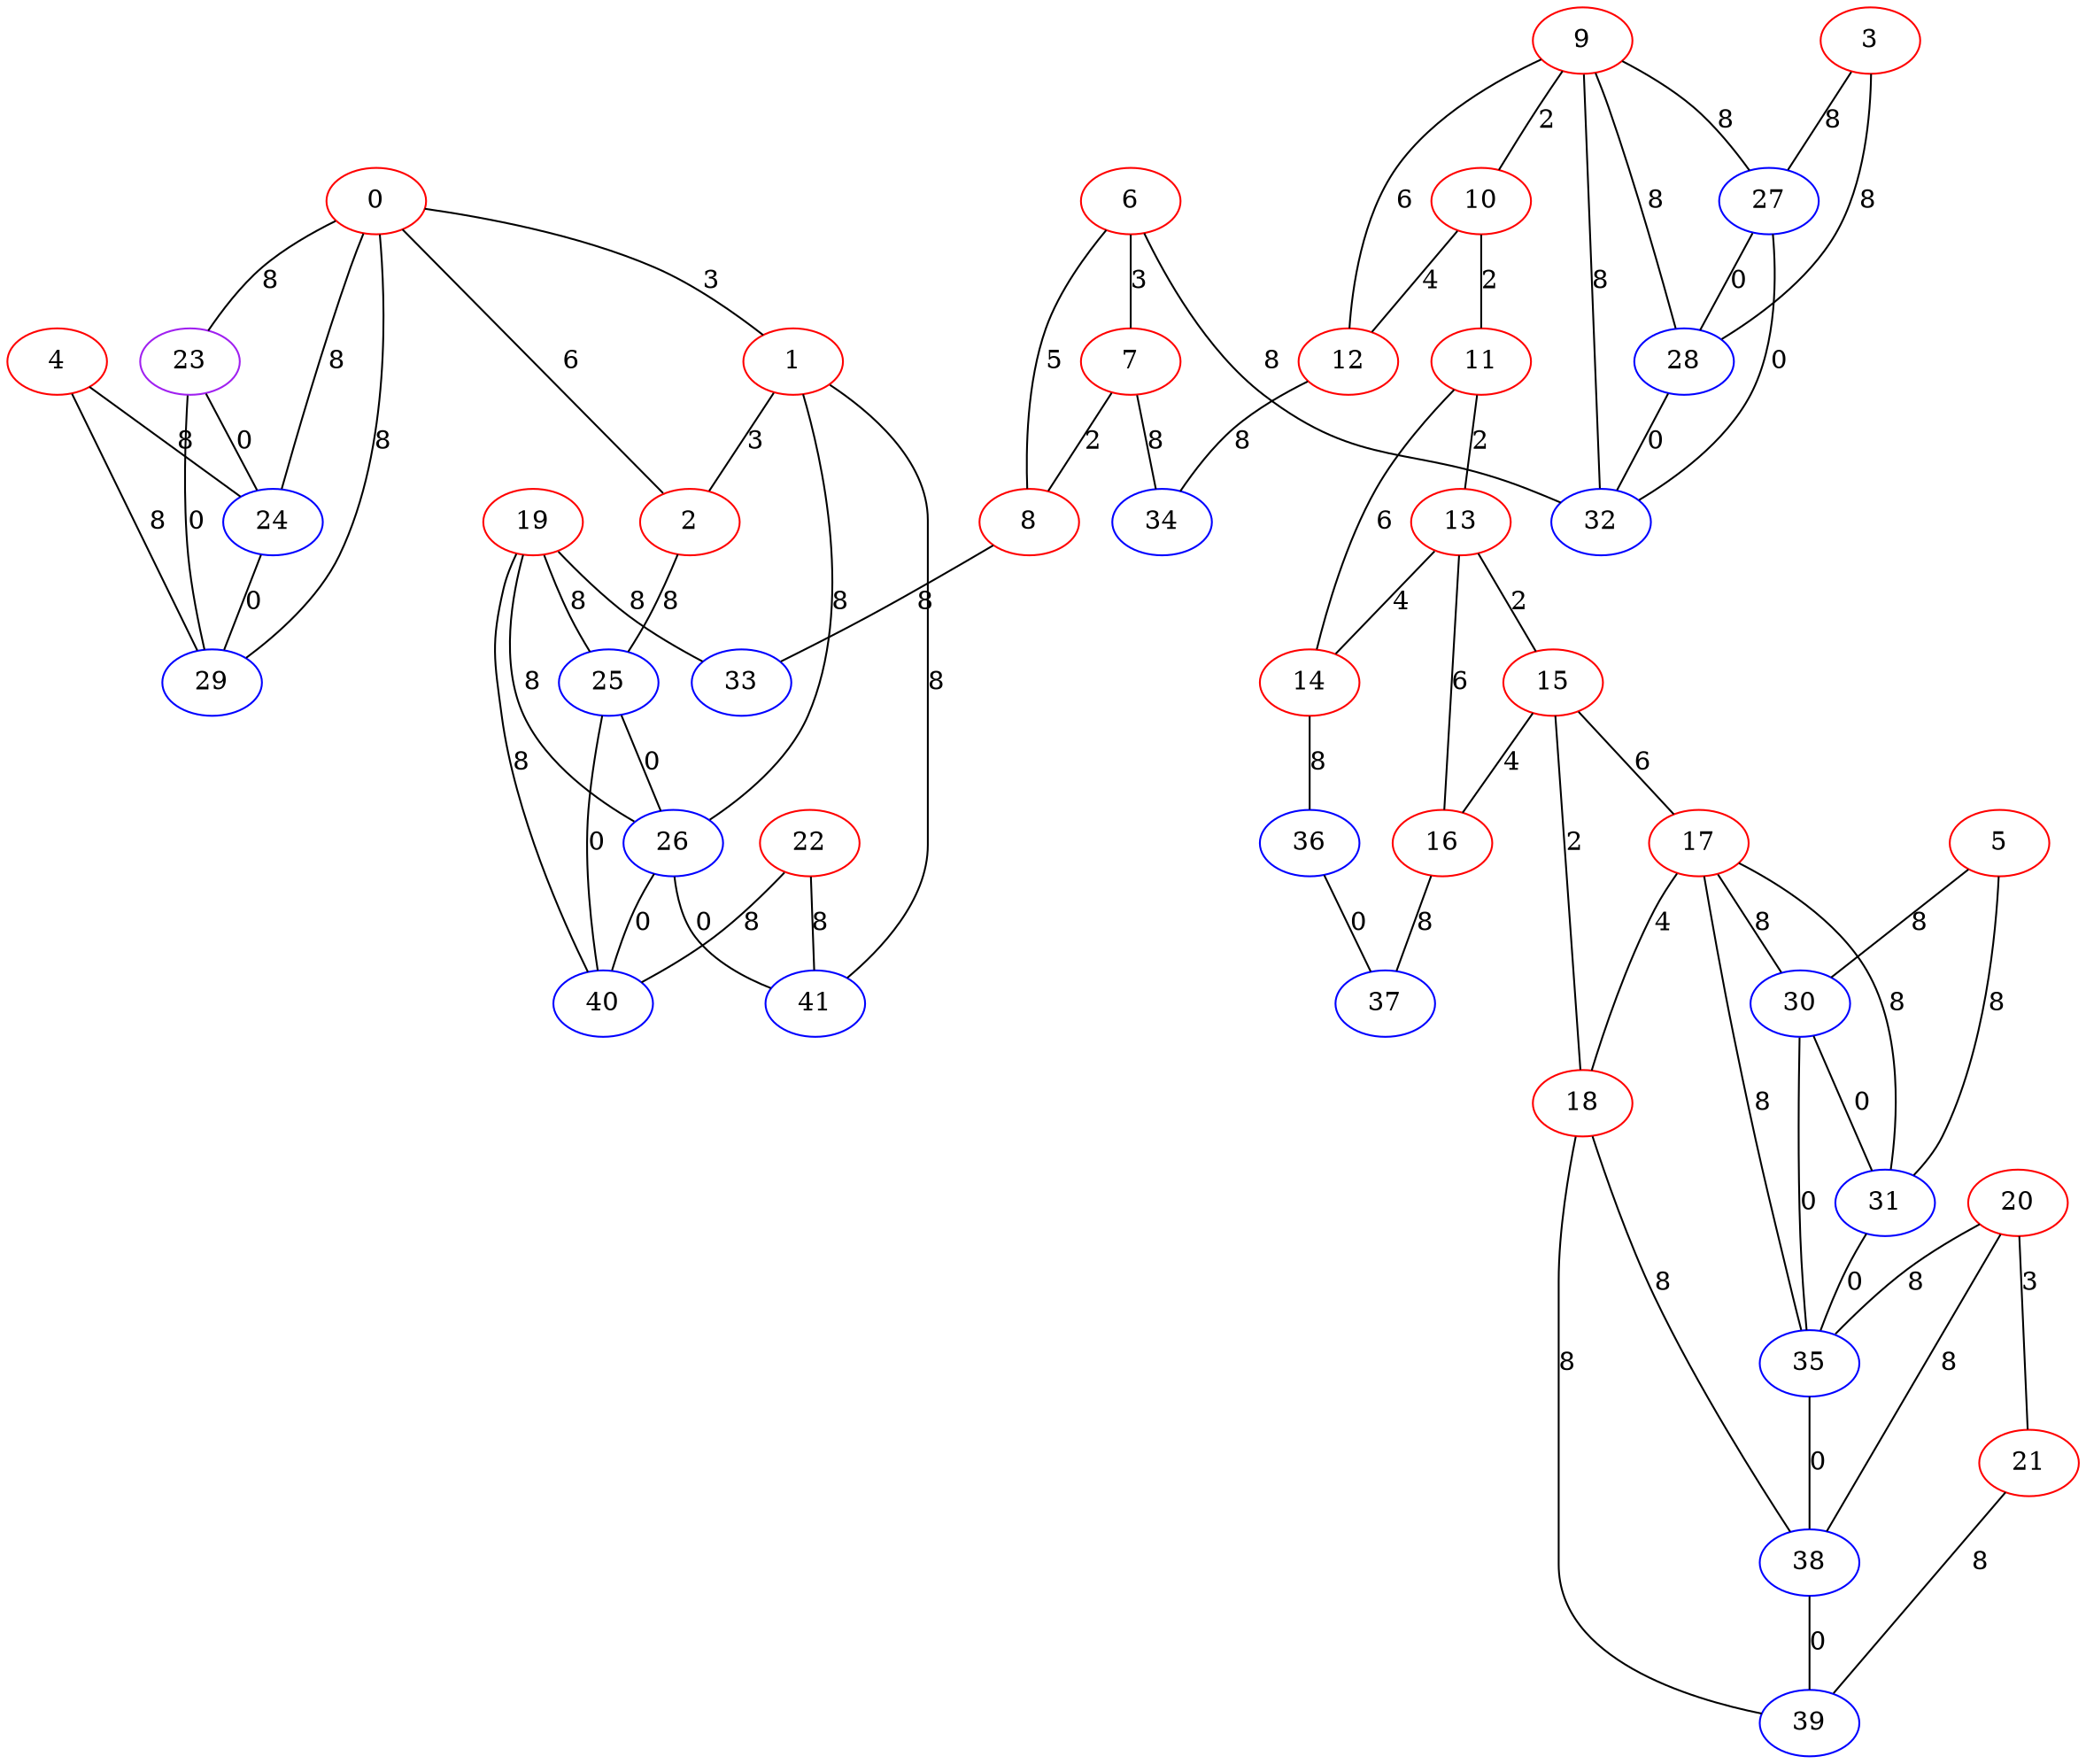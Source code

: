 graph "" {
0 [color=red, weight=1];
1 [color=red, weight=1];
2 [color=red, weight=1];
3 [color=red, weight=1];
4 [color=red, weight=1];
5 [color=red, weight=1];
6 [color=red, weight=1];
7 [color=red, weight=1];
8 [color=red, weight=1];
9 [color=red, weight=1];
10 [color=red, weight=1];
11 [color=red, weight=1];
12 [color=red, weight=1];
13 [color=red, weight=1];
14 [color=red, weight=1];
15 [color=red, weight=1];
16 [color=red, weight=1];
17 [color=red, weight=1];
18 [color=red, weight=1];
19 [color=red, weight=1];
20 [color=red, weight=1];
21 [color=red, weight=1];
22 [color=red, weight=1];
23 [color=purple, weight=4];
24 [color=blue, weight=3];
25 [color=blue, weight=3];
26 [color=blue, weight=3];
27 [color=blue, weight=3];
28 [color=blue, weight=3];
29 [color=blue, weight=3];
30 [color=blue, weight=3];
31 [color=blue, weight=3];
32 [color=blue, weight=3];
33 [color=blue, weight=3];
34 [color=blue, weight=3];
35 [color=blue, weight=3];
36 [color=blue, weight=3];
37 [color=blue, weight=3];
38 [color=blue, weight=3];
39 [color=blue, weight=3];
40 [color=blue, weight=3];
41 [color=blue, weight=3];
0 -- 24  [key=0, label=8];
0 -- 1  [key=0, label=3];
0 -- 2  [key=0, label=6];
0 -- 29  [key=0, label=8];
0 -- 23  [key=0, label=8];
1 -- 41  [key=0, label=8];
1 -- 2  [key=0, label=3];
1 -- 26  [key=0, label=8];
2 -- 25  [key=0, label=8];
3 -- 27  [key=0, label=8];
3 -- 28  [key=0, label=8];
4 -- 24  [key=0, label=8];
4 -- 29  [key=0, label=8];
5 -- 30  [key=0, label=8];
5 -- 31  [key=0, label=8];
6 -- 8  [key=0, label=5];
6 -- 32  [key=0, label=8];
6 -- 7  [key=0, label=3];
7 -- 8  [key=0, label=2];
7 -- 34  [key=0, label=8];
8 -- 33  [key=0, label=8];
9 -- 32  [key=0, label=8];
9 -- 28  [key=0, label=8];
9 -- 10  [key=0, label=2];
9 -- 27  [key=0, label=8];
9 -- 12  [key=0, label=6];
10 -- 11  [key=0, label=2];
10 -- 12  [key=0, label=4];
11 -- 13  [key=0, label=2];
11 -- 14  [key=0, label=6];
12 -- 34  [key=0, label=8];
13 -- 16  [key=0, label=6];
13 -- 14  [key=0, label=4];
13 -- 15  [key=0, label=2];
14 -- 36  [key=0, label=8];
15 -- 16  [key=0, label=4];
15 -- 17  [key=0, label=6];
15 -- 18  [key=0, label=2];
16 -- 37  [key=0, label=8];
17 -- 35  [key=0, label=8];
17 -- 18  [key=0, label=4];
17 -- 31  [key=0, label=8];
17 -- 30  [key=0, label=8];
18 -- 39  [key=0, label=8];
18 -- 38  [key=0, label=8];
19 -- 40  [key=0, label=8];
19 -- 25  [key=0, label=8];
19 -- 26  [key=0, label=8];
19 -- 33  [key=0, label=8];
20 -- 35  [key=0, label=8];
20 -- 21  [key=0, label=3];
20 -- 38  [key=0, label=8];
21 -- 39  [key=0, label=8];
22 -- 40  [key=0, label=8];
22 -- 41  [key=0, label=8];
23 -- 24  [key=0, label=0];
23 -- 29  [key=0, label=0];
24 -- 29  [key=0, label=0];
25 -- 40  [key=0, label=0];
25 -- 26  [key=0, label=0];
26 -- 40  [key=0, label=0];
26 -- 41  [key=0, label=0];
27 -- 32  [key=0, label=0];
27 -- 28  [key=0, label=0];
28 -- 32  [key=0, label=0];
30 -- 35  [key=0, label=0];
30 -- 31  [key=0, label=0];
31 -- 35  [key=0, label=0];
35 -- 38  [key=0, label=0];
36 -- 37  [key=0, label=0];
38 -- 39  [key=0, label=0];
}
